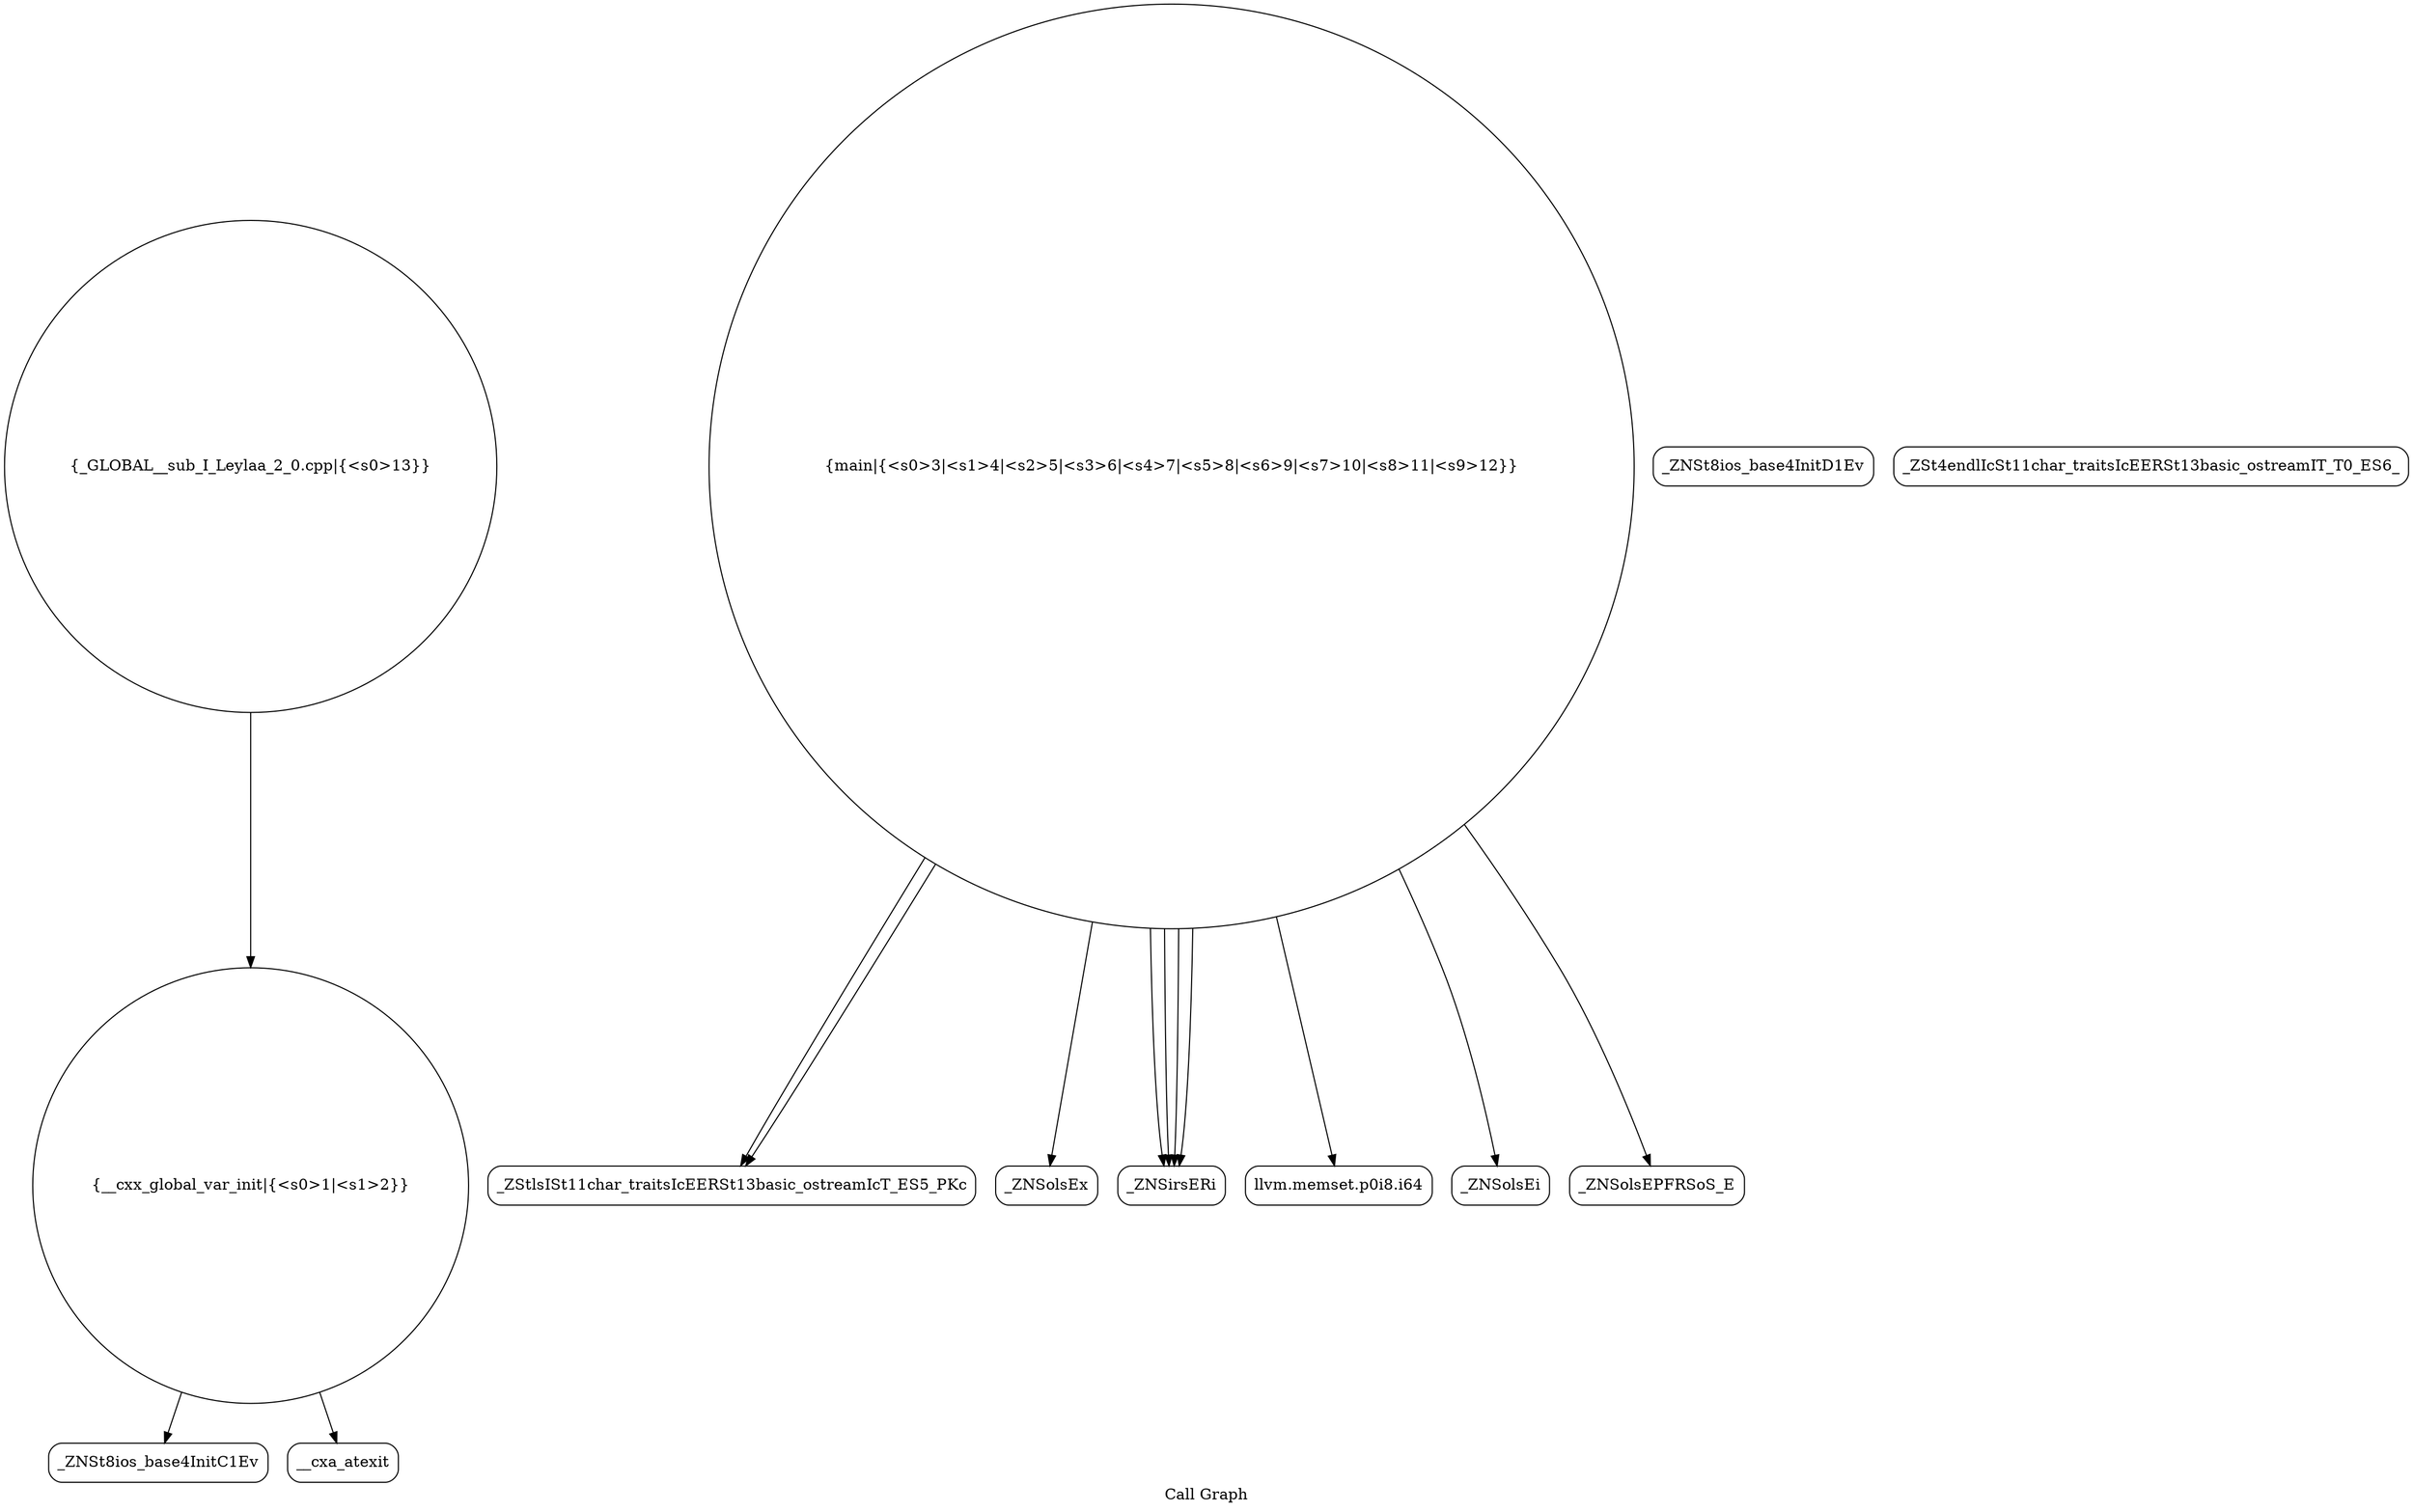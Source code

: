 digraph "Call Graph" {
	label="Call Graph";

	Node0x55a9f1749810 [shape=record,shape=circle,label="{__cxx_global_var_init|{<s0>1|<s1>2}}"];
	Node0x55a9f1749810:s0 -> Node0x55a9f1749ca0[color=black];
	Node0x55a9f1749810:s1 -> Node0x55a9f1749da0[color=black];
	Node0x55a9f1749fa0 [shape=record,shape=Mrecord,label="{_ZStlsISt11char_traitsIcEERSt13basic_ostreamIcT_ES5_PKc}"];
	Node0x55a9f1749d20 [shape=record,shape=Mrecord,label="{_ZNSt8ios_base4InitD1Ev}"];
	Node0x55a9f174a0a0 [shape=record,shape=Mrecord,label="{_ZNSolsEx}"];
	Node0x55a9f1749e20 [shape=record,shape=circle,label="{main|{<s0>3|<s1>4|<s2>5|<s3>6|<s4>7|<s5>8|<s6>9|<s7>10|<s8>11|<s9>12}}"];
	Node0x55a9f1749e20:s0 -> Node0x55a9f1749ea0[color=black];
	Node0x55a9f1749e20:s1 -> Node0x55a9f1749ea0[color=black];
	Node0x55a9f1749e20:s2 -> Node0x55a9f1749ea0[color=black];
	Node0x55a9f1749e20:s3 -> Node0x55a9f1749ea0[color=black];
	Node0x55a9f1749e20:s4 -> Node0x55a9f1749f20[color=black];
	Node0x55a9f1749e20:s5 -> Node0x55a9f1749fa0[color=black];
	Node0x55a9f1749e20:s6 -> Node0x55a9f174a020[color=black];
	Node0x55a9f1749e20:s7 -> Node0x55a9f1749fa0[color=black];
	Node0x55a9f1749e20:s8 -> Node0x55a9f174a0a0[color=black];
	Node0x55a9f1749e20:s9 -> Node0x55a9f174a120[color=black];
	Node0x55a9f174a1a0 [shape=record,shape=Mrecord,label="{_ZSt4endlIcSt11char_traitsIcEERSt13basic_ostreamIT_T0_ES6_}"];
	Node0x55a9f1749f20 [shape=record,shape=Mrecord,label="{llvm.memset.p0i8.i64}"];
	Node0x55a9f1749ca0 [shape=record,shape=Mrecord,label="{_ZNSt8ios_base4InitC1Ev}"];
	Node0x55a9f174a020 [shape=record,shape=Mrecord,label="{_ZNSolsEi}"];
	Node0x55a9f1749da0 [shape=record,shape=Mrecord,label="{__cxa_atexit}"];
	Node0x55a9f174a120 [shape=record,shape=Mrecord,label="{_ZNSolsEPFRSoS_E}"];
	Node0x55a9f1749ea0 [shape=record,shape=Mrecord,label="{_ZNSirsERi}"];
	Node0x55a9f174a220 [shape=record,shape=circle,label="{_GLOBAL__sub_I_Leylaa_2_0.cpp|{<s0>13}}"];
	Node0x55a9f174a220:s0 -> Node0x55a9f1749810[color=black];
}
